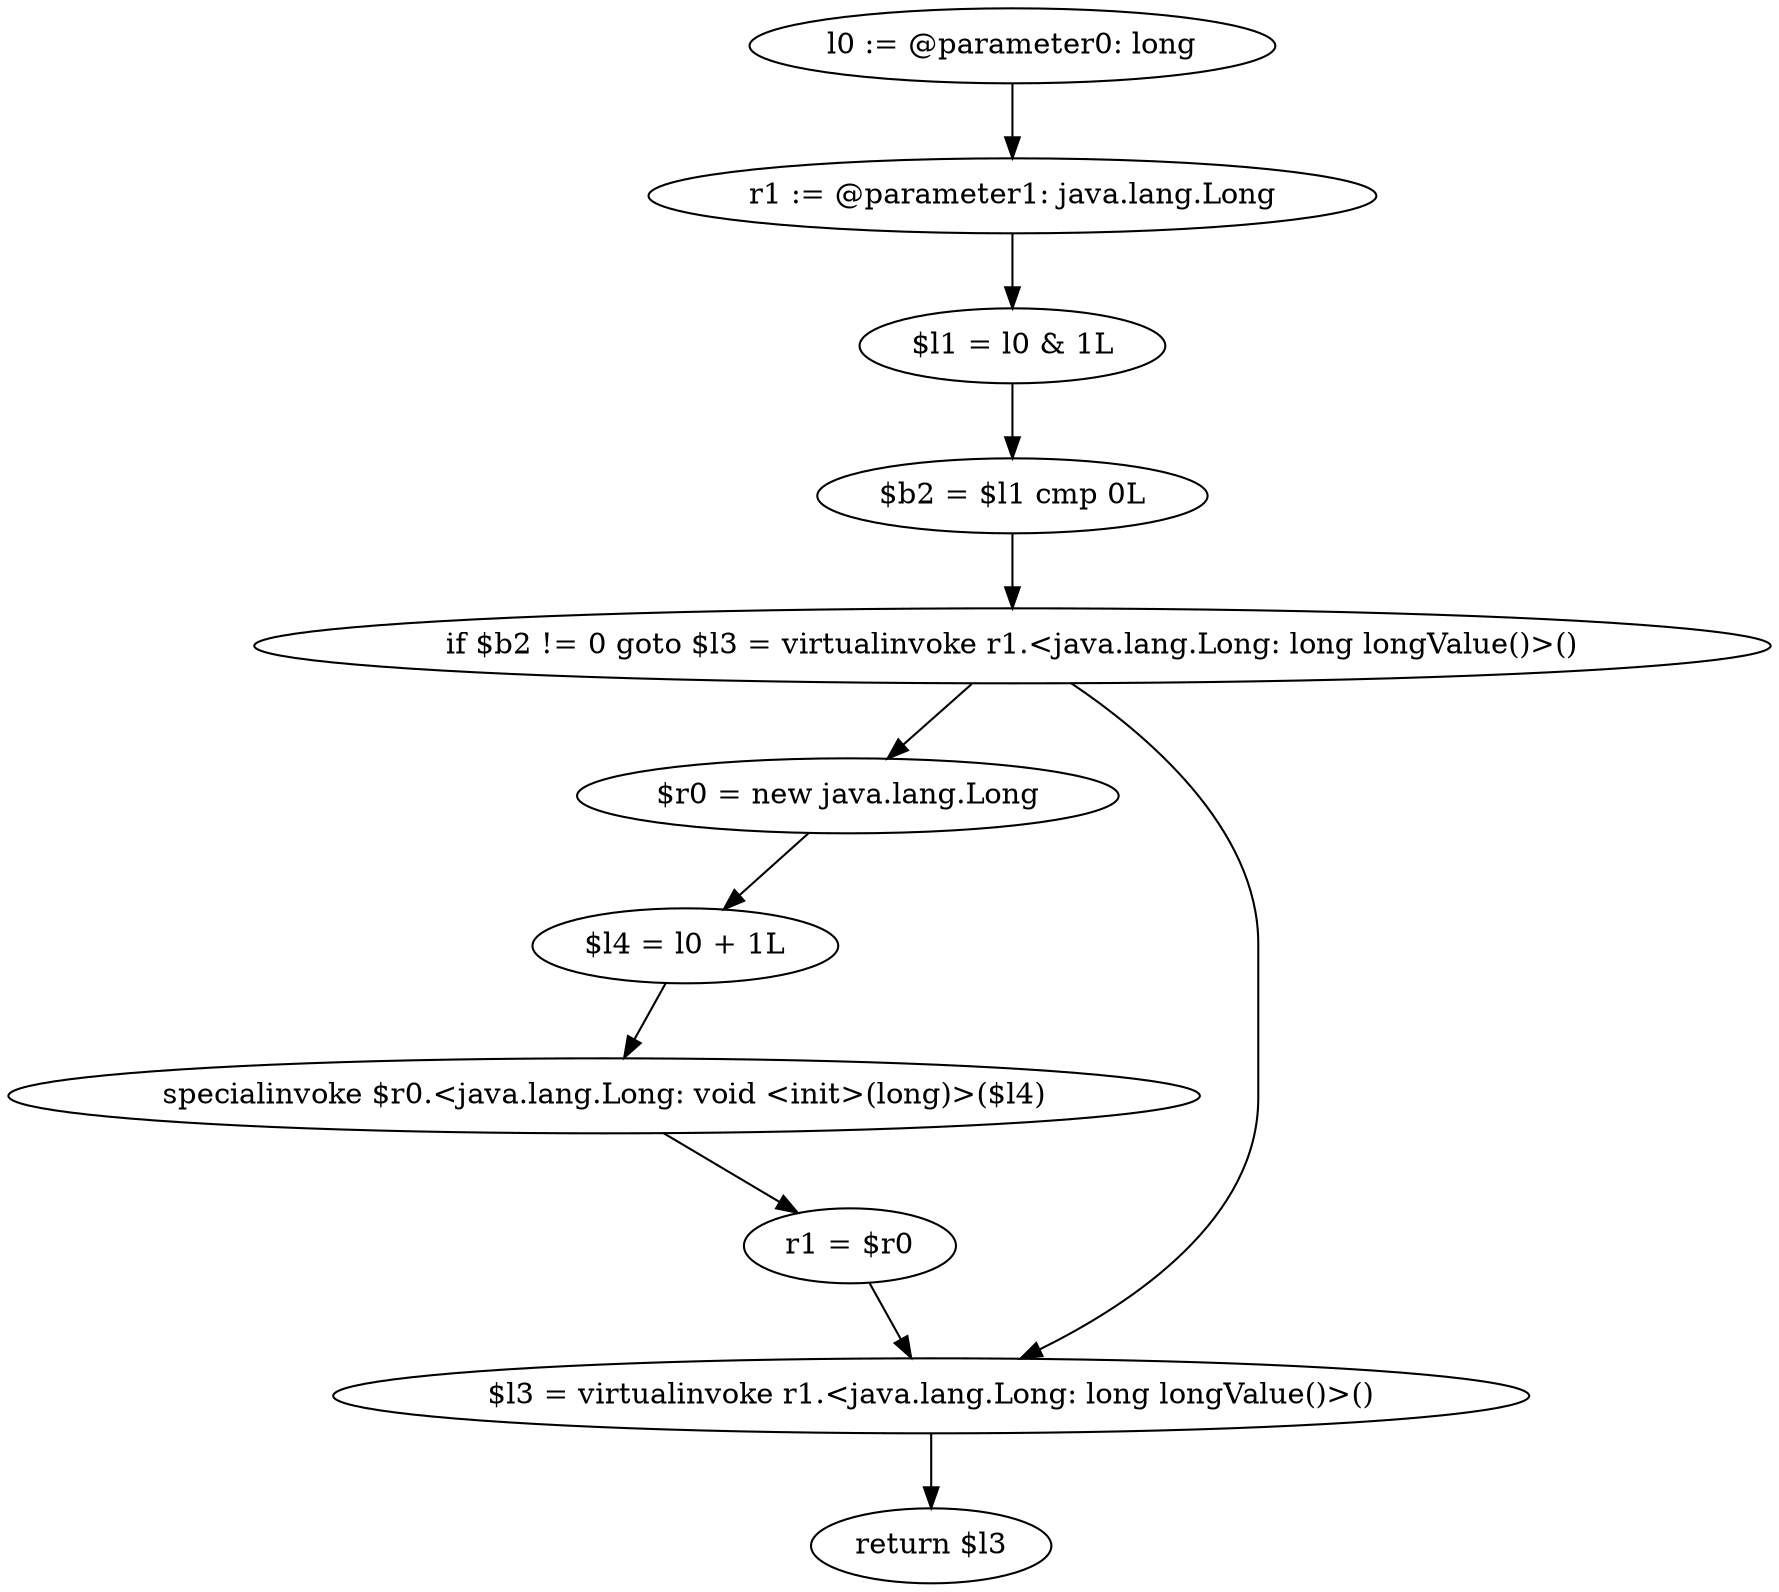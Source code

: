 digraph "unitGraph" {
    "l0 := @parameter0: long"
    "r1 := @parameter1: java.lang.Long"
    "$l1 = l0 & 1L"
    "$b2 = $l1 cmp 0L"
    "if $b2 != 0 goto $l3 = virtualinvoke r1.<java.lang.Long: long longValue()>()"
    "$r0 = new java.lang.Long"
    "$l4 = l0 + 1L"
    "specialinvoke $r0.<java.lang.Long: void <init>(long)>($l4)"
    "r1 = $r0"
    "$l3 = virtualinvoke r1.<java.lang.Long: long longValue()>()"
    "return $l3"
    "l0 := @parameter0: long"->"r1 := @parameter1: java.lang.Long";
    "r1 := @parameter1: java.lang.Long"->"$l1 = l0 & 1L";
    "$l1 = l0 & 1L"->"$b2 = $l1 cmp 0L";
    "$b2 = $l1 cmp 0L"->"if $b2 != 0 goto $l3 = virtualinvoke r1.<java.lang.Long: long longValue()>()";
    "if $b2 != 0 goto $l3 = virtualinvoke r1.<java.lang.Long: long longValue()>()"->"$r0 = new java.lang.Long";
    "if $b2 != 0 goto $l3 = virtualinvoke r1.<java.lang.Long: long longValue()>()"->"$l3 = virtualinvoke r1.<java.lang.Long: long longValue()>()";
    "$r0 = new java.lang.Long"->"$l4 = l0 + 1L";
    "$l4 = l0 + 1L"->"specialinvoke $r0.<java.lang.Long: void <init>(long)>($l4)";
    "specialinvoke $r0.<java.lang.Long: void <init>(long)>($l4)"->"r1 = $r0";
    "r1 = $r0"->"$l3 = virtualinvoke r1.<java.lang.Long: long longValue()>()";
    "$l3 = virtualinvoke r1.<java.lang.Long: long longValue()>()"->"return $l3";
}
